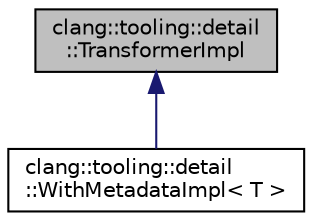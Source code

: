 digraph "clang::tooling::detail::TransformerImpl"
{
 // LATEX_PDF_SIZE
  bgcolor="transparent";
  edge [fontname="Helvetica",fontsize="10",labelfontname="Helvetica",labelfontsize="10"];
  node [fontname="Helvetica",fontsize="10",shape=record];
  Node1 [label="clang::tooling::detail\l::TransformerImpl",height=0.2,width=0.4,color="black", fillcolor="grey75", style="filled", fontcolor="black",tooltip="Implementation details of Transformer with type erasure around RewriteRule<T> as well as the correspo..."];
  Node1 -> Node2 [dir="back",color="midnightblue",fontsize="10",style="solid",fontname="Helvetica"];
  Node2 [label="clang::tooling::detail\l::WithMetadataImpl\< T \>",height=0.2,width=0.4,color="black",URL="$classclang_1_1tooling_1_1detail_1_1WithMetadataImpl.html",tooltip="Implementation when metadata is generated as a part of the rewrite."];
}
